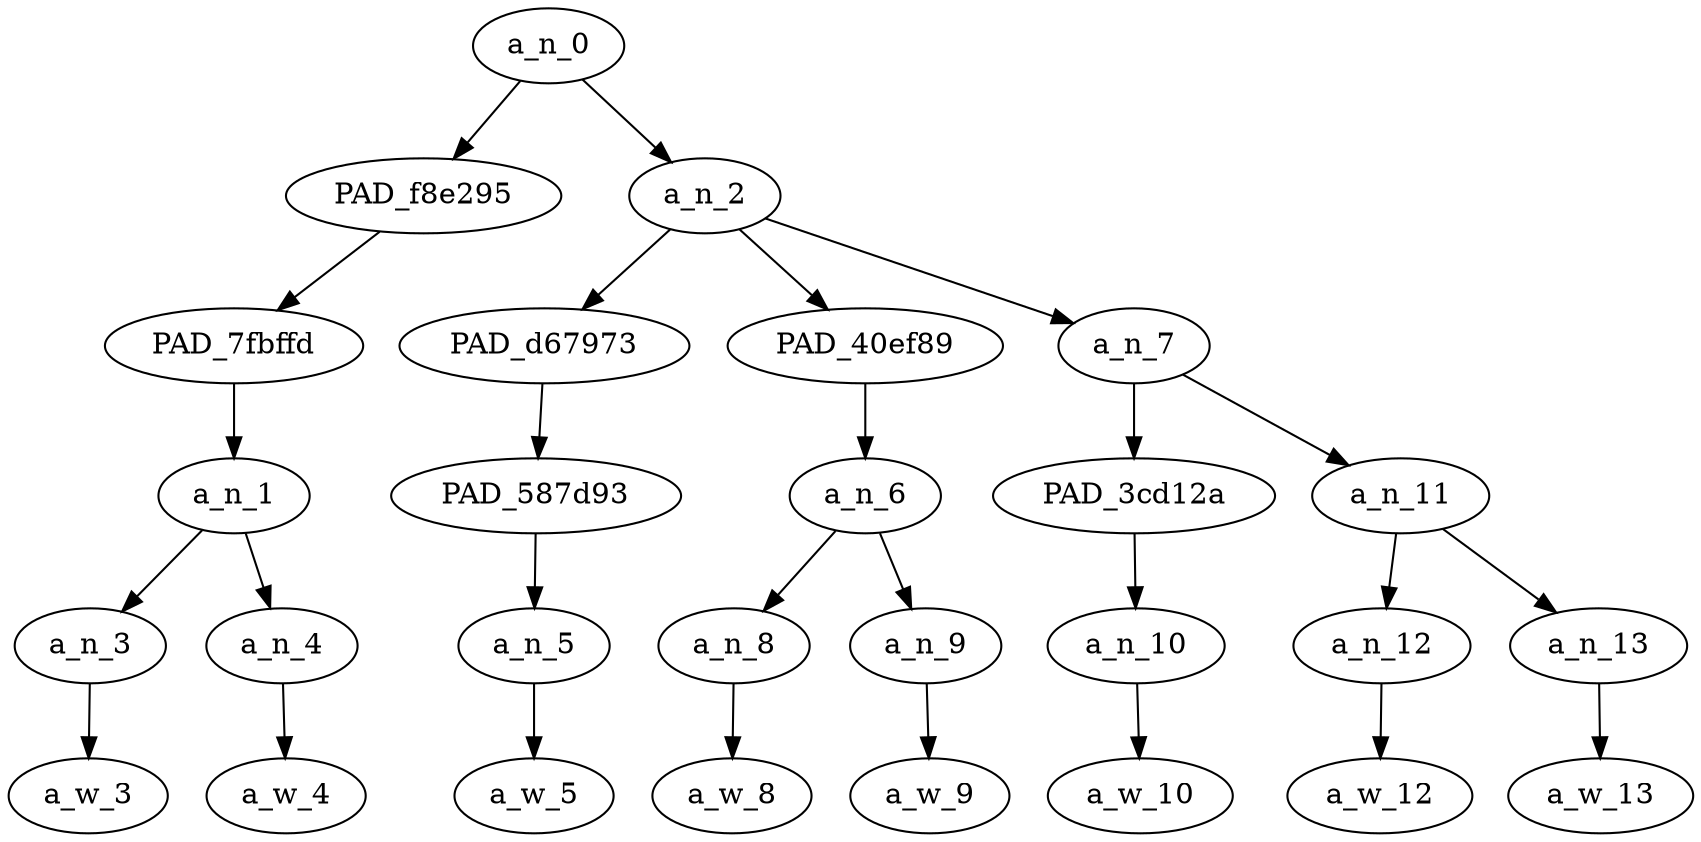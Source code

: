 strict digraph "" {
	a_n_0	[div_dir=1,
		index=0,
		level=5,
		pos="2.125,5!",
		text_span="[0, 1, 2, 3, 4, 5, 6, 7]",
		value=1.00000000];
	PAD_f8e295	[div_dir=1,
		index=0,
		level=4,
		pos="0.5,4!",
		text_span="[0, 1]",
		value=0.46528780];
	a_n_0 -> PAD_f8e295;
	a_n_2	[div_dir=1,
		index=1,
		level=4,
		pos="3.75,4!",
		text_span="[2, 3, 4, 5, 6, 7]",
		value=0.53345286];
	a_n_0 -> a_n_2;
	PAD_7fbffd	[div_dir=1,
		index=0,
		level=3,
		pos="0.5,3!",
		text_span="[0, 1]",
		value=0.46528780];
	PAD_f8e295 -> PAD_7fbffd;
	a_n_1	[div_dir=1,
		index=0,
		level=2,
		pos="0.5,2!",
		text_span="[0, 1]",
		value=0.46528780];
	PAD_7fbffd -> a_n_1;
	a_n_3	[div_dir=1,
		index=0,
		level=1,
		pos="0.0,1!",
		text_span="[0]",
		value=0.12040603];
	a_n_1 -> a_n_3;
	a_n_4	[div_dir=1,
		index=1,
		level=1,
		pos="1.0,1!",
		text_span="[1]",
		value=0.34257574];
	a_n_1 -> a_n_4;
	a_w_3	[div_dir=0,
		index=0,
		level=0,
		pos="0,0!",
		text_span="[0]",
		value=cia];
	a_n_3 -> a_w_3;
	a_w_4	[div_dir=0,
		index=1,
		level=0,
		pos="1,0!",
		text_span="[1]",
		value=nigger];
	a_n_4 -> a_w_4;
	PAD_d67973	[div_dir=1,
		index=1,
		level=3,
		pos="2.0,3!",
		text_span="[2]",
		value=0.14813877];
	a_n_2 -> PAD_d67973;
	PAD_40ef89	[div_dir=-1,
		index=2,
		level=3,
		pos="3.5,3!",
		text_span="[3, 4]",
		value=0.10680224];
	a_n_2 -> PAD_40ef89;
	a_n_7	[div_dir=1,
		index=3,
		level=3,
		pos="5.75,3!",
		text_span="[5, 6, 7]",
		value=0.27846578];
	a_n_2 -> a_n_7;
	PAD_587d93	[div_dir=1,
		index=1,
		level=2,
		pos="2.0,2!",
		text_span="[2]",
		value=0.14813877];
	PAD_d67973 -> PAD_587d93;
	a_n_5	[div_dir=1,
		index=2,
		level=1,
		pos="2.0,1!",
		text_span="[2]",
		value=0.14813877];
	PAD_587d93 -> a_n_5;
	a_w_5	[div_dir=0,
		index=2,
		level=0,
		pos="2,0!",
		text_span="[2]",
		value=apologizes];
	a_n_5 -> a_w_5;
	a_n_6	[div_dir=-1,
		index=2,
		level=2,
		pos="3.5,2!",
		text_span="[3, 4]",
		value=0.10680224];
	PAD_40ef89 -> a_n_6;
	a_n_8	[div_dir=-1,
		index=3,
		level=1,
		pos="3.0,1!",
		text_span="[3]",
		value=0.04188655];
	a_n_6 -> a_n_8;
	a_n_9	[div_dir=-1,
		index=4,
		level=1,
		pos="4.0,1!",
		text_span="[4]",
		value=0.06479263];
	a_n_6 -> a_n_9;
	a_w_8	[div_dir=0,
		index=3,
		level=0,
		pos="3,0!",
		text_span="[3]",
		value=to];
	a_n_8 -> a_w_8;
	a_w_9	[div_dir=0,
		index=4,
		level=0,
		pos="4,0!",
		text_span="[4]",
		value=pol];
	a_n_9 -> a_w_9;
	PAD_3cd12a	[div_dir=-1,
		index=3,
		level=2,
		pos="5.0,2!",
		text_span="[5]",
		value=0.04271469];
	a_n_7 -> PAD_3cd12a;
	a_n_11	[div_dir=1,
		index=4,
		level=2,
		pos="6.5,2!",
		text_span="[6, 7]",
		value=0.23562456];
	a_n_7 -> a_n_11;
	a_n_10	[div_dir=-1,
		index=5,
		level=1,
		pos="5.0,1!",
		text_span="[5]",
		value=0.04271469];
	PAD_3cd12a -> a_n_10;
	a_w_10	[div_dir=0,
		index=5,
		level=0,
		pos="5,0!",
		text_span="[5]",
		value=for];
	a_n_10 -> a_w_10;
	a_n_12	[div_dir=1,
		index=6,
		level=1,
		pos="6.0,1!",
		text_span="[6]",
		value=0.05188107];
	a_n_11 -> a_n_12;
	a_n_13	[div_dir=1,
		index=7,
		level=1,
		pos="7.0,1!",
		text_span="[7]",
		value=0.18356976];
	a_n_11 -> a_n_13;
	a_w_12	[div_dir=0,
		index=6,
		level=0,
		pos="6,0!",
		text_span="[6]",
		value=the];
	a_n_12 -> a_w_12;
	a_w_13	[div_dir=0,
		index=7,
		level=0,
		pos="7,0!",
		text_span="[7]",
		value=poz];
	a_n_13 -> a_w_13;
}
